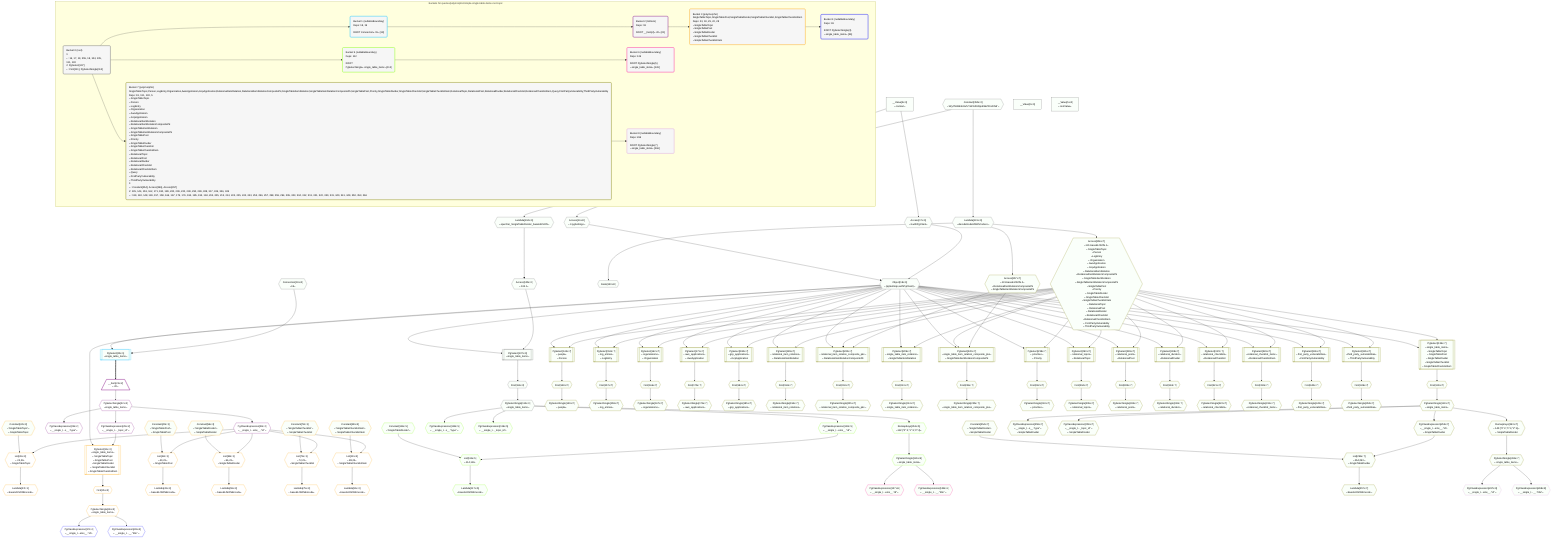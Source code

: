 %%{init: {'themeVariables': { 'fontSize': '12px'}}}%%
graph TD
    classDef path fill:#eee,stroke:#000,color:#000
    classDef plan fill:#fff,stroke-width:1px,color:#000
    classDef itemplan fill:#fff,stroke-width:2px,color:#000
    classDef unbatchedplan fill:#dff,stroke-width:1px,color:#000
    classDef sideeffectplan fill:#fcc,stroke-width:2px,color:#000
    classDef bucket fill:#f6f6f6,color:#000,stroke-width:2px,text-align:left


    %% plan dependencies
    Object18{{"Object[18∈0]<br />ᐸ{pgSettings,withPgClient}ᐳ"}}:::plan
    Access16{{"Access[16∈0]<br />ᐸ3.pgSettingsᐳ"}}:::plan
    Access17{{"Access[17∈0]<br />ᐸ3.withPgClientᐳ"}}:::plan
    Access16 & Access17 --> Object18
    PgSelect107[["PgSelect[107∈0]<br />ᐸsingle_table_itemsᐳ"]]:::plan
    Access105{{"Access[105∈0]<br />ᐸ104.1ᐳ"}}:::plan
    Object18 & Access105 --> PgSelect107
    __Value3["__Value[3∈0]<br />ᐸcontextᐳ"]:::plan
    __Value3 --> Access16
    __Value3 --> Access17
    Lambda104{{"Lambda[104∈0]<br />ᐸspecifier_SingleTableDivider_base64JSONᐳ"}}:::plan
    Constant355{{"Constant[355∈0]<br />ᐸ'WyJTaW5nbGVUYWJsZURpdmlkZXIiLDNd'ᐳ"}}:::plan
    Constant355 --> Lambda104
    Lambda104 --> Access105
    First111{{"First[111∈0]"}}:::plan
    PgSelect107 --> First111
    PgSelectSingle112{{"PgSelectSingle[112∈0]<br />ᐸsingle_table_itemsᐳ"}}:::plan
    First111 --> PgSelectSingle112
    Node130{{"Node[130∈0]"}}:::plan
    Lambda131{{"Lambda[131∈0]<br />ᐸdecodeNodeIdWithCodecsᐳ"}}:::plan
    Lambda131 --> Node130
    Constant355 --> Lambda131
    __Value0["__Value[0∈0]"]:::plan
    __Value5["__Value[5∈0]<br />ᐸrootValueᐳ"]:::plan
    Connection19{{"Connection[19∈0]<br />ᐸ15ᐳ"}}:::plan
    PgSelect20[["PgSelect[20∈1]<br />ᐸsingle_table_itemsᐳ"]]:::plan
    Object18 & Connection19 --> PgSelect20
    __Item21[/"__Item[21∈2]<br />ᐸ20ᐳ"\]:::itemplan
    PgSelect20 ==> __Item21
    PgSelectSingle22{{"PgSelectSingle[22∈2]<br />ᐸsingle_table_itemsᐳ"}}:::plan
    __Item21 --> PgSelectSingle22
    PgClassExpression23{{"PgClassExpression[23∈2]<br />ᐸ__single_t...ems__.”id”ᐳ"}}:::plan
    PgSelectSingle22 --> PgClassExpression23
    PgClassExpression28{{"PgClassExpression[28∈2]<br />ᐸ__single_t...s__.”type”ᐳ"}}:::plan
    PgSelectSingle22 --> PgClassExpression28
    PgClassExpression29{{"PgClassExpression[29∈2]<br />ᐸ__single_t..._topic_id”ᐳ"}}:::plan
    PgSelectSingle22 --> PgClassExpression29
    List26{{"List[26∈3]<br />ᐸ24,23ᐳ<br />ᐳSingleTableTopic"}}:::plan
    Constant24{{"Constant[24∈3]<br />ᐸ'SingleTableTopic'ᐳ<br />ᐳSingleTableTopic"}}:::plan
    Constant24 & PgClassExpression23 --> List26
    PgSelect31[["PgSelect[31∈3]<br />ᐸsingle_table_itemsᐳ<br />ᐳSingleTableTopic<br />ᐳSingleTablePost<br />ᐳSingleTableDivider<br />ᐳSingleTableChecklist<br />ᐳSingleTableChecklistItem"]]:::plan
    Object18 & PgClassExpression29 --> PgSelect31
    List42{{"List[42∈3]<br />ᐸ40,23ᐳ<br />ᐳSingleTablePost"}}:::plan
    Constant40{{"Constant[40∈3]<br />ᐸ'SingleTablePost'ᐳ<br />ᐳSingleTablePost"}}:::plan
    Constant40 & PgClassExpression23 --> List42
    List58{{"List[58∈3]<br />ᐸ56,23ᐳ<br />ᐳSingleTableDivider"}}:::plan
    Constant56{{"Constant[56∈3]<br />ᐸ'SingleTableDivider'ᐳ<br />ᐳSingleTableDivider"}}:::plan
    Constant56 & PgClassExpression23 --> List58
    List74{{"List[74∈3]<br />ᐸ72,23ᐳ<br />ᐳSingleTableChecklist"}}:::plan
    Constant72{{"Constant[72∈3]<br />ᐸ'SingleTableChecklist'ᐳ<br />ᐳSingleTableChecklist"}}:::plan
    Constant72 & PgClassExpression23 --> List74
    List90{{"List[90∈3]<br />ᐸ88,23ᐳ<br />ᐳSingleTableChecklistItem"}}:::plan
    Constant88{{"Constant[88∈3]<br />ᐸ'SingleTableChecklistItem'ᐳ<br />ᐳSingleTableChecklistItem"}}:::plan
    Constant88 & PgClassExpression23 --> List90
    Lambda27{{"Lambda[27∈3]<br />ᐸbase64JSONEncodeᐳ"}}:::plan
    List26 --> Lambda27
    First35{{"First[35∈3]"}}:::plan
    PgSelect31 --> First35
    PgSelectSingle36{{"PgSelectSingle[36∈3]<br />ᐸsingle_table_itemsᐳ"}}:::plan
    First35 --> PgSelectSingle36
    Lambda43{{"Lambda[43∈3]<br />ᐸbase64JSONEncodeᐳ"}}:::plan
    List42 --> Lambda43
    Lambda59{{"Lambda[59∈3]<br />ᐸbase64JSONEncodeᐳ"}}:::plan
    List58 --> Lambda59
    Lambda75{{"Lambda[75∈3]<br />ᐸbase64JSONEncodeᐳ"}}:::plan
    List74 --> Lambda75
    Lambda91{{"Lambda[91∈3]<br />ᐸbase64JSONEncodeᐳ"}}:::plan
    List90 --> Lambda91
    PgClassExpression37{{"PgClassExpression[37∈4]<br />ᐸ__single_t...ems__.”id”ᐳ"}}:::plan
    PgSelectSingle36 --> PgClassExpression37
    PgClassExpression38{{"PgClassExpression[38∈4]<br />ᐸ__single_t...__.”title”ᐳ"}}:::plan
    PgSelectSingle36 --> PgClassExpression38
    List116{{"List[116∈5]<br />ᐸ114,113ᐳ"}}:::plan
    Constant114{{"Constant[114∈5]<br />ᐸ'SingleTableDivider'ᐳ"}}:::plan
    PgClassExpression113{{"PgClassExpression[113∈5]<br />ᐸ__single_t...ems__.”id”ᐳ"}}:::plan
    Constant114 & PgClassExpression113 --> List116
    PgSelectSingle112 --> PgClassExpression113
    Lambda117{{"Lambda[117∈5]<br />ᐸbase64JSONEncodeᐳ"}}:::plan
    List116 --> Lambda117
    PgClassExpression118{{"PgClassExpression[118∈5]<br />ᐸ__single_t...s__.”type”ᐳ"}}:::plan
    PgSelectSingle112 --> PgClassExpression118
    PgClassExpression119{{"PgClassExpression[119∈5]<br />ᐸ__single_t..._topic_id”ᐳ"}}:::plan
    PgSelectSingle112 --> PgClassExpression119
    PgSelectSingle126{{"PgSelectSingle[126∈5]<br />ᐸsingle_table_itemsᐳ"}}:::plan
    RemapKeys351{{"RemapKeys[351∈5]<br />ᐸ112:{”0”:2,”1”:3,”2”:4}ᐳ"}}:::plan
    RemapKeys351 --> PgSelectSingle126
    PgSelectSingle112 --> RemapKeys351
    PgClassExpression127{{"PgClassExpression[127∈6]<br />ᐸ__single_t...ems__.”id”ᐳ"}}:::plan
    PgSelectSingle126 --> PgClassExpression127
    PgClassExpression128{{"PgClassExpression[128∈6]<br />ᐸ__single_t...__.”title”ᐳ"}}:::plan
    PgSelectSingle126 --> PgClassExpression128
    PgSelect200[["PgSelect[200∈7]<br />ᐸrelational_item_relation_composite_pksᐳ<br />ᐳRelationalItemRelationCompositePk"]]:::plan
    Access356{{"Access[356∈7]<br />ᐸ131.base64JSON.1ᐳ<br />ᐳSingleTableTopic<br />ᐳPerson<br />ᐳLogEntry<br />ᐳOrganization<br />ᐳAwsApplication<br />ᐳGcpApplication<br />ᐳRelationalItemRelation<br />ᐳRelationalItemRelationCompositePk<br />ᐳSingleTableItemRelation<br />ᐳSingleTableItemRelationCompositePk<br />ᐳSingleTablePost<br />ᐳPriority<br />ᐳSingleTableDivider<br />ᐳSingleTableChecklist<br />ᐳSingleTableChecklistItem<br />ᐳRelationalTopic<br />ᐳRelationalPost<br />ᐳRelationalDivider<br />ᐳRelationalChecklist<br />ᐳRelationalChecklistItem<br />ᐳFirstPartyVulnerability<br />ᐳThirdPartyVulnerability"}}:::plan
    Access357{{"Access[357∈7]<br />ᐸ131.base64JSON.2ᐳ<br />ᐳRelationalItemRelationCompositePk<br />ᐳSingleTableItemRelationCompositePk"}}:::plan
    Object18 & Access356 & Access357 --> PgSelect200
    PgSelect220[["PgSelect[220∈7]<br />ᐸsingle_table_item_relation_composite_pksᐳ<br />ᐳSingleTableItemRelationCompositePk"]]:::plan
    Object18 & Access356 & Access357 --> PgSelect220
    PgSelect135[["PgSelect[135∈7]<br />ᐸsingle_table_itemsᐳ<br />ᐳSingleTableTopic<br />ᐳSingleTablePost<br />ᐳSingleTableDivider<br />ᐳSingleTableChecklist<br />ᐳSingleTableChecklistItem"]]:::plan
    Object18 & Access356 --> PgSelect135
    PgSelect144[["PgSelect[144∈7]<br />ᐸpeopleᐳ<br />ᐳPerson"]]:::plan
    Object18 & Access356 --> PgSelect144
    PgSelect153[["PgSelect[153∈7]<br />ᐸlog_entriesᐳ<br />ᐳLogEntry"]]:::plan
    Object18 & Access356 --> PgSelect153
    PgSelect162[["PgSelect[162∈7]<br />ᐸorganizationsᐳ<br />ᐳOrganization"]]:::plan
    Object18 & Access356 --> PgSelect162
    PgSelect171[["PgSelect[171∈7]<br />ᐸaws_applicationsᐳ<br />ᐳAwsApplication"]]:::plan
    Object18 & Access356 --> PgSelect171
    PgSelect180[["PgSelect[180∈7]<br />ᐸgcp_applicationsᐳ<br />ᐳGcpApplication"]]:::plan
    Object18 & Access356 --> PgSelect180
    PgSelect189[["PgSelect[189∈7]<br />ᐸrelational_item_relationsᐳ<br />ᐳRelationalItemRelation"]]:::plan
    Object18 & Access356 --> PgSelect189
    PgSelect209[["PgSelect[209∈7]<br />ᐸsingle_table_item_relationsᐳ<br />ᐳSingleTableItemRelation"]]:::plan
    Object18 & Access356 --> PgSelect209
    PgSelect238[["PgSelect[238∈7]<br />ᐸprioritiesᐳ<br />ᐳPriority"]]:::plan
    Object18 & Access356 --> PgSelect238
    List256{{"List[256∈7]<br />ᐸ254,253ᐳ<br />ᐳSingleTableDivider"}}:::plan
    Constant254{{"Constant[254∈7]<br />ᐸ'SingleTableDivider'ᐳ<br />ᐳSingleTableDivider"}}:::plan
    PgClassExpression253{{"PgClassExpression[253∈7]<br />ᐸ__single_t...ems__.”id”ᐳ<br />ᐳSingleTableDivider"}}:::plan
    Constant254 & PgClassExpression253 --> List256
    PgSelect290[["PgSelect[290∈7]<br />ᐸrelational_topicsᐳ<br />ᐳRelationalTopic"]]:::plan
    Object18 & Access356 --> PgSelect290
    PgSelect299[["PgSelect[299∈7]<br />ᐸrelational_postsᐳ<br />ᐳRelationalPost"]]:::plan
    Object18 & Access356 --> PgSelect299
    PgSelect308[["PgSelect[308∈7]<br />ᐸrelational_dividersᐳ<br />ᐳRelationalDivider"]]:::plan
    Object18 & Access356 --> PgSelect308
    PgSelect317[["PgSelect[317∈7]<br />ᐸrelational_checklistsᐳ<br />ᐳRelationalChecklist"]]:::plan
    Object18 & Access356 --> PgSelect317
    PgSelect326[["PgSelect[326∈7]<br />ᐸrelational_checklist_itemsᐳ<br />ᐳRelationalChecklistItem"]]:::plan
    Object18 & Access356 --> PgSelect326
    PgSelect336[["PgSelect[336∈7]<br />ᐸfirst_party_vulnerabilitiesᐳ<br />ᐳFirstPartyVulnerability"]]:::plan
    Object18 & Access356 --> PgSelect336
    PgSelect345[["PgSelect[345∈7]<br />ᐸthird_party_vulnerabilitiesᐳ<br />ᐳThirdPartyVulnerability"]]:::plan
    Object18 & Access356 --> PgSelect345
    First139{{"First[139∈7]"}}:::plan
    PgSelect135 --> First139
    PgSelectSingle140{{"PgSelectSingle[140∈7]<br />ᐸsingle_table_itemsᐳ"}}:::plan
    First139 --> PgSelectSingle140
    First148{{"First[148∈7]"}}:::plan
    PgSelect144 --> First148
    PgSelectSingle149{{"PgSelectSingle[149∈7]<br />ᐸpeopleᐳ"}}:::plan
    First148 --> PgSelectSingle149
    First157{{"First[157∈7]"}}:::plan
    PgSelect153 --> First157
    PgSelectSingle158{{"PgSelectSingle[158∈7]<br />ᐸlog_entriesᐳ"}}:::plan
    First157 --> PgSelectSingle158
    First166{{"First[166∈7]"}}:::plan
    PgSelect162 --> First166
    PgSelectSingle167{{"PgSelectSingle[167∈7]<br />ᐸorganizationsᐳ"}}:::plan
    First166 --> PgSelectSingle167
    First175{{"First[175∈7]"}}:::plan
    PgSelect171 --> First175
    PgSelectSingle176{{"PgSelectSingle[176∈7]<br />ᐸaws_applicationsᐳ"}}:::plan
    First175 --> PgSelectSingle176
    First184{{"First[184∈7]"}}:::plan
    PgSelect180 --> First184
    PgSelectSingle185{{"PgSelectSingle[185∈7]<br />ᐸgcp_applicationsᐳ"}}:::plan
    First184 --> PgSelectSingle185
    First193{{"First[193∈7]"}}:::plan
    PgSelect189 --> First193
    PgSelectSingle194{{"PgSelectSingle[194∈7]<br />ᐸrelational_item_relationsᐳ"}}:::plan
    First193 --> PgSelectSingle194
    First204{{"First[204∈7]"}}:::plan
    PgSelect200 --> First204
    PgSelectSingle205{{"PgSelectSingle[205∈7]<br />ᐸrelational_item_relation_composite_pksᐳ"}}:::plan
    First204 --> PgSelectSingle205
    First213{{"First[213∈7]"}}:::plan
    PgSelect209 --> First213
    PgSelectSingle214{{"PgSelectSingle[214∈7]<br />ᐸsingle_table_item_relationsᐳ"}}:::plan
    First213 --> PgSelectSingle214
    First224{{"First[224∈7]"}}:::plan
    PgSelect220 --> First224
    PgSelectSingle225{{"PgSelectSingle[225∈7]<br />ᐸsingle_table_item_relation_composite_pksᐳ"}}:::plan
    First224 --> PgSelectSingle225
    First242{{"First[242∈7]"}}:::plan
    PgSelect238 --> First242
    PgSelectSingle243{{"PgSelectSingle[243∈7]<br />ᐸprioritiesᐳ"}}:::plan
    First242 --> PgSelectSingle243
    PgSelectSingle140 --> PgClassExpression253
    Lambda257{{"Lambda[257∈7]<br />ᐸbase64JSONEncodeᐳ"}}:::plan
    List256 --> Lambda257
    PgClassExpression258{{"PgClassExpression[258∈7]<br />ᐸ__single_t...s__.”type”ᐳ<br />ᐳSingleTableDivider"}}:::plan
    PgSelectSingle140 --> PgClassExpression258
    PgClassExpression259{{"PgClassExpression[259∈7]<br />ᐸ__single_t..._topic_id”ᐳ<br />ᐳSingleTableDivider"}}:::plan
    PgSelectSingle140 --> PgClassExpression259
    PgSelectSingle266{{"PgSelectSingle[266∈7]<br />ᐸsingle_table_itemsᐳ"}}:::plan
    RemapKeys353{{"RemapKeys[353∈7]<br />ᐸ140:{”0”:2,”1”:3,”2”:4}ᐳ<br />ᐳSingleTableDivider"}}:::plan
    RemapKeys353 --> PgSelectSingle266
    First294{{"First[294∈7]"}}:::plan
    PgSelect290 --> First294
    PgSelectSingle295{{"PgSelectSingle[295∈7]<br />ᐸrelational_topicsᐳ"}}:::plan
    First294 --> PgSelectSingle295
    First303{{"First[303∈7]"}}:::plan
    PgSelect299 --> First303
    PgSelectSingle304{{"PgSelectSingle[304∈7]<br />ᐸrelational_postsᐳ"}}:::plan
    First303 --> PgSelectSingle304
    First312{{"First[312∈7]"}}:::plan
    PgSelect308 --> First312
    PgSelectSingle313{{"PgSelectSingle[313∈7]<br />ᐸrelational_dividersᐳ"}}:::plan
    First312 --> PgSelectSingle313
    First321{{"First[321∈7]"}}:::plan
    PgSelect317 --> First321
    PgSelectSingle322{{"PgSelectSingle[322∈7]<br />ᐸrelational_checklistsᐳ"}}:::plan
    First321 --> PgSelectSingle322
    First330{{"First[330∈7]"}}:::plan
    PgSelect326 --> First330
    PgSelectSingle331{{"PgSelectSingle[331∈7]<br />ᐸrelational_checklist_itemsᐳ"}}:::plan
    First330 --> PgSelectSingle331
    First340{{"First[340∈7]"}}:::plan
    PgSelect336 --> First340
    PgSelectSingle341{{"PgSelectSingle[341∈7]<br />ᐸfirst_party_vulnerabilitiesᐳ"}}:::plan
    First340 --> PgSelectSingle341
    First349{{"First[349∈7]"}}:::plan
    PgSelect345 --> First349
    PgSelectSingle350{{"PgSelectSingle[350∈7]<br />ᐸthird_party_vulnerabilitiesᐳ"}}:::plan
    First349 --> PgSelectSingle350
    PgSelectSingle140 --> RemapKeys353
    Lambda131 --> Access356
    Lambda131 --> Access357
    PgClassExpression267{{"PgClassExpression[267∈8]<br />ᐸ__single_t...ems__.”id”ᐳ"}}:::plan
    PgSelectSingle266 --> PgClassExpression267
    PgClassExpression268{{"PgClassExpression[268∈8]<br />ᐸ__single_t...__.”title”ᐳ"}}:::plan
    PgSelectSingle266 --> PgClassExpression268

    %% define steps

    subgraph "Buckets for queries/polymorphic/simple-single-table-items-root-topic"
    Bucket0("Bucket 0 (root)<br />1: <br />ᐳ: 16, 17, 19, 355, 18, 104, 105, 131, 130<br />2: PgSelect[107]<br />ᐳ: First[111], PgSelectSingle[112]"):::bucket
    classDef bucket0 stroke:#696969
    class Bucket0,__Value0,__Value3,__Value5,Access16,Access17,Object18,Connection19,Lambda104,Access105,PgSelect107,First111,PgSelectSingle112,Node130,Lambda131,Constant355 bucket0
    Bucket1("Bucket 1 (nullableBoundary)<br />Deps: 18, 19<br /><br />ROOT Connectionᐸ15ᐳ[19]"):::bucket
    classDef bucket1 stroke:#00bfff
    class Bucket1,PgSelect20 bucket1
    Bucket2("Bucket 2 (listItem)<br />Deps: 18<br /><br />ROOT __Item{2}ᐸ20ᐳ[21]"):::bucket
    classDef bucket2 stroke:#7f007f
    class Bucket2,__Item21,PgSelectSingle22,PgClassExpression23,PgClassExpression28,PgClassExpression29 bucket2
    Bucket3("Bucket 3 (polymorphic)<br />SingleTableTopic,SingleTablePost,SingleTableDivider,SingleTableChecklist,SingleTableChecklistItem<br />Deps: 23, 18, 29, 22, 28<br />ᐳSingleTableTopic<br />ᐳSingleTablePost<br />ᐳSingleTableDivider<br />ᐳSingleTableChecklist<br />ᐳSingleTableChecklistItem"):::bucket
    classDef bucket3 stroke:#ffa500
    class Bucket3,Constant24,List26,Lambda27,PgSelect31,First35,PgSelectSingle36,Constant40,List42,Lambda43,Constant56,List58,Lambda59,Constant72,List74,Lambda75,Constant88,List90,Lambda91 bucket3
    Bucket4("Bucket 4 (nullableBoundary)<br />Deps: 36<br /><br />ROOT PgSelectSingle{3}ᐸsingle_table_itemsᐳ[36]"):::bucket
    classDef bucket4 stroke:#0000ff
    class Bucket4,PgClassExpression37,PgClassExpression38 bucket4
    Bucket5("Bucket 5 (nullableBoundary)<br />Deps: 112<br /><br />ROOT PgSelectSingleᐸsingle_table_itemsᐳ[112]"):::bucket
    classDef bucket5 stroke:#7fff00
    class Bucket5,PgClassExpression113,Constant114,List116,Lambda117,PgClassExpression118,PgClassExpression119,PgSelectSingle126,RemapKeys351 bucket5
    Bucket6("Bucket 6 (nullableBoundary)<br />Deps: 126<br /><br />ROOT PgSelectSingle{5}ᐸsingle_table_itemsᐳ[126]"):::bucket
    classDef bucket6 stroke:#ff1493
    class Bucket6,PgClassExpression127,PgClassExpression128 bucket6
    Bucket7("Bucket 7 (polymorphic)<br />SingleTableTopic,Person,LogEntry,Organization,AwsApplication,GcpApplication,RelationalItemRelation,RelationalItemRelationCompositePk,SingleTableItemRelation,SingleTableItemRelationCompositePk,SingleTablePost,Priority,SingleTableDivider,SingleTableChecklist,SingleTableChecklistItem,RelationalTopic,RelationalPost,RelationalDivider,RelationalChecklist,RelationalChecklistItem,Query,FirstPartyVulnerability,ThirdPartyVulnerability<br />Deps: 18, 131, 130, 5<br />ᐳSingleTableTopic<br />ᐳPerson<br />ᐳLogEntry<br />ᐳOrganization<br />ᐳAwsApplication<br />ᐳGcpApplication<br />ᐳRelationalItemRelation<br />ᐳRelationalItemRelationCompositePk<br />ᐳSingleTableItemRelation<br />ᐳSingleTableItemRelationCompositePk<br />ᐳSingleTablePost<br />ᐳPriority<br />ᐳSingleTableDivider<br />ᐳSingleTableChecklist<br />ᐳSingleTableChecklistItem<br />ᐳRelationalTopic<br />ᐳRelationalPost<br />ᐳRelationalDivider<br />ᐳRelationalChecklist<br />ᐳRelationalChecklistItem<br />ᐳQuery<br />ᐳFirstPartyVulnerability<br />ᐳThirdPartyVulnerability<br />1: <br />ᐳ: Constant[254], Access[356], Access[357]<br />2: 135, 144, 153, 162, 171, 180, 189, 200, 209, 220, 238, 290, 299, 308, 317, 326, 336, 345<br />ᐳ: 139, 140, 148, 149, 157, 158, 166, 167, 175, 176, 184, 185, 193, 194, 204, 205, 213, 214, 224, 225, 242, 243, 253, 256, 257, 258, 259, 294, 295, 303, 304, 312, 313, 321, 322, 330, 331, 340, 341, 349, 350, 353, 266"):::bucket
    classDef bucket7 stroke:#808000
    class Bucket7,PgSelect135,First139,PgSelectSingle140,PgSelect144,First148,PgSelectSingle149,PgSelect153,First157,PgSelectSingle158,PgSelect162,First166,PgSelectSingle167,PgSelect171,First175,PgSelectSingle176,PgSelect180,First184,PgSelectSingle185,PgSelect189,First193,PgSelectSingle194,PgSelect200,First204,PgSelectSingle205,PgSelect209,First213,PgSelectSingle214,PgSelect220,First224,PgSelectSingle225,PgSelect238,First242,PgSelectSingle243,PgClassExpression253,Constant254,List256,Lambda257,PgClassExpression258,PgClassExpression259,PgSelectSingle266,PgSelect290,First294,PgSelectSingle295,PgSelect299,First303,PgSelectSingle304,PgSelect308,First312,PgSelectSingle313,PgSelect317,First321,PgSelectSingle322,PgSelect326,First330,PgSelectSingle331,PgSelect336,First340,PgSelectSingle341,PgSelect345,First349,PgSelectSingle350,RemapKeys353,Access356,Access357 bucket7
    Bucket8("Bucket 8 (nullableBoundary)<br />Deps: 266<br /><br />ROOT PgSelectSingle{7}ᐸsingle_table_itemsᐳ[266]"):::bucket
    classDef bucket8 stroke:#dda0dd
    class Bucket8,PgClassExpression267,PgClassExpression268 bucket8
    Bucket0 --> Bucket1 & Bucket5 & Bucket7
    Bucket1 --> Bucket2
    Bucket2 --> Bucket3
    Bucket3 --> Bucket4
    Bucket5 --> Bucket6
    Bucket7 --> Bucket8
    classDef unary fill:#fafffa,borderWidth:8px
    class Object18,PgSelect107,Access16,Access17,Lambda104,Access105,First111,PgSelectSingle112,Node130,Lambda131,__Value0,__Value3,__Value5,Connection19,Constant355,PgSelect20,Constant24,Constant40,Constant56,Constant72,Constant88,List116,PgClassExpression113,Lambda117,PgClassExpression118,PgClassExpression119,PgSelectSingle126,RemapKeys351,Constant114,PgClassExpression127,PgClassExpression128,PgSelect200,PgSelect220,PgSelect135,PgSelect144,PgSelect153,PgSelect162,PgSelect171,PgSelect180,PgSelect189,PgSelect209,PgSelect238,List256,PgSelect290,PgSelect299,PgSelect308,PgSelect317,PgSelect326,PgSelect336,PgSelect345,First139,PgSelectSingle140,First148,PgSelectSingle149,First157,PgSelectSingle158,First166,PgSelectSingle167,First175,PgSelectSingle176,First184,PgSelectSingle185,First193,PgSelectSingle194,First204,PgSelectSingle205,First213,PgSelectSingle214,First224,PgSelectSingle225,First242,PgSelectSingle243,PgClassExpression253,Lambda257,PgClassExpression258,PgClassExpression259,PgSelectSingle266,First294,PgSelectSingle295,First303,PgSelectSingle304,First312,PgSelectSingle313,First321,PgSelectSingle322,First330,PgSelectSingle331,First340,PgSelectSingle341,First349,PgSelectSingle350,RemapKeys353,Access356,Access357,Constant254,PgClassExpression267,PgClassExpression268 unary
    end
